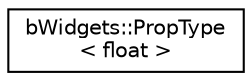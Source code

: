 digraph "Graphical Class Hierarchy"
{
 // LATEX_PDF_SIZE
  edge [fontname="Helvetica",fontsize="10",labelfontname="Helvetica",labelfontsize="10"];
  node [fontname="Helvetica",fontsize="10",shape=record];
  rankdir="LR";
  Node0 [label="bWidgets::PropType\l\< float \>",height=0.2,width=0.4,color="black", fillcolor="white", style="filled",URL="$structbWidgets_1_1PropType_3_01float_01_4.html",tooltip=" "];
}
